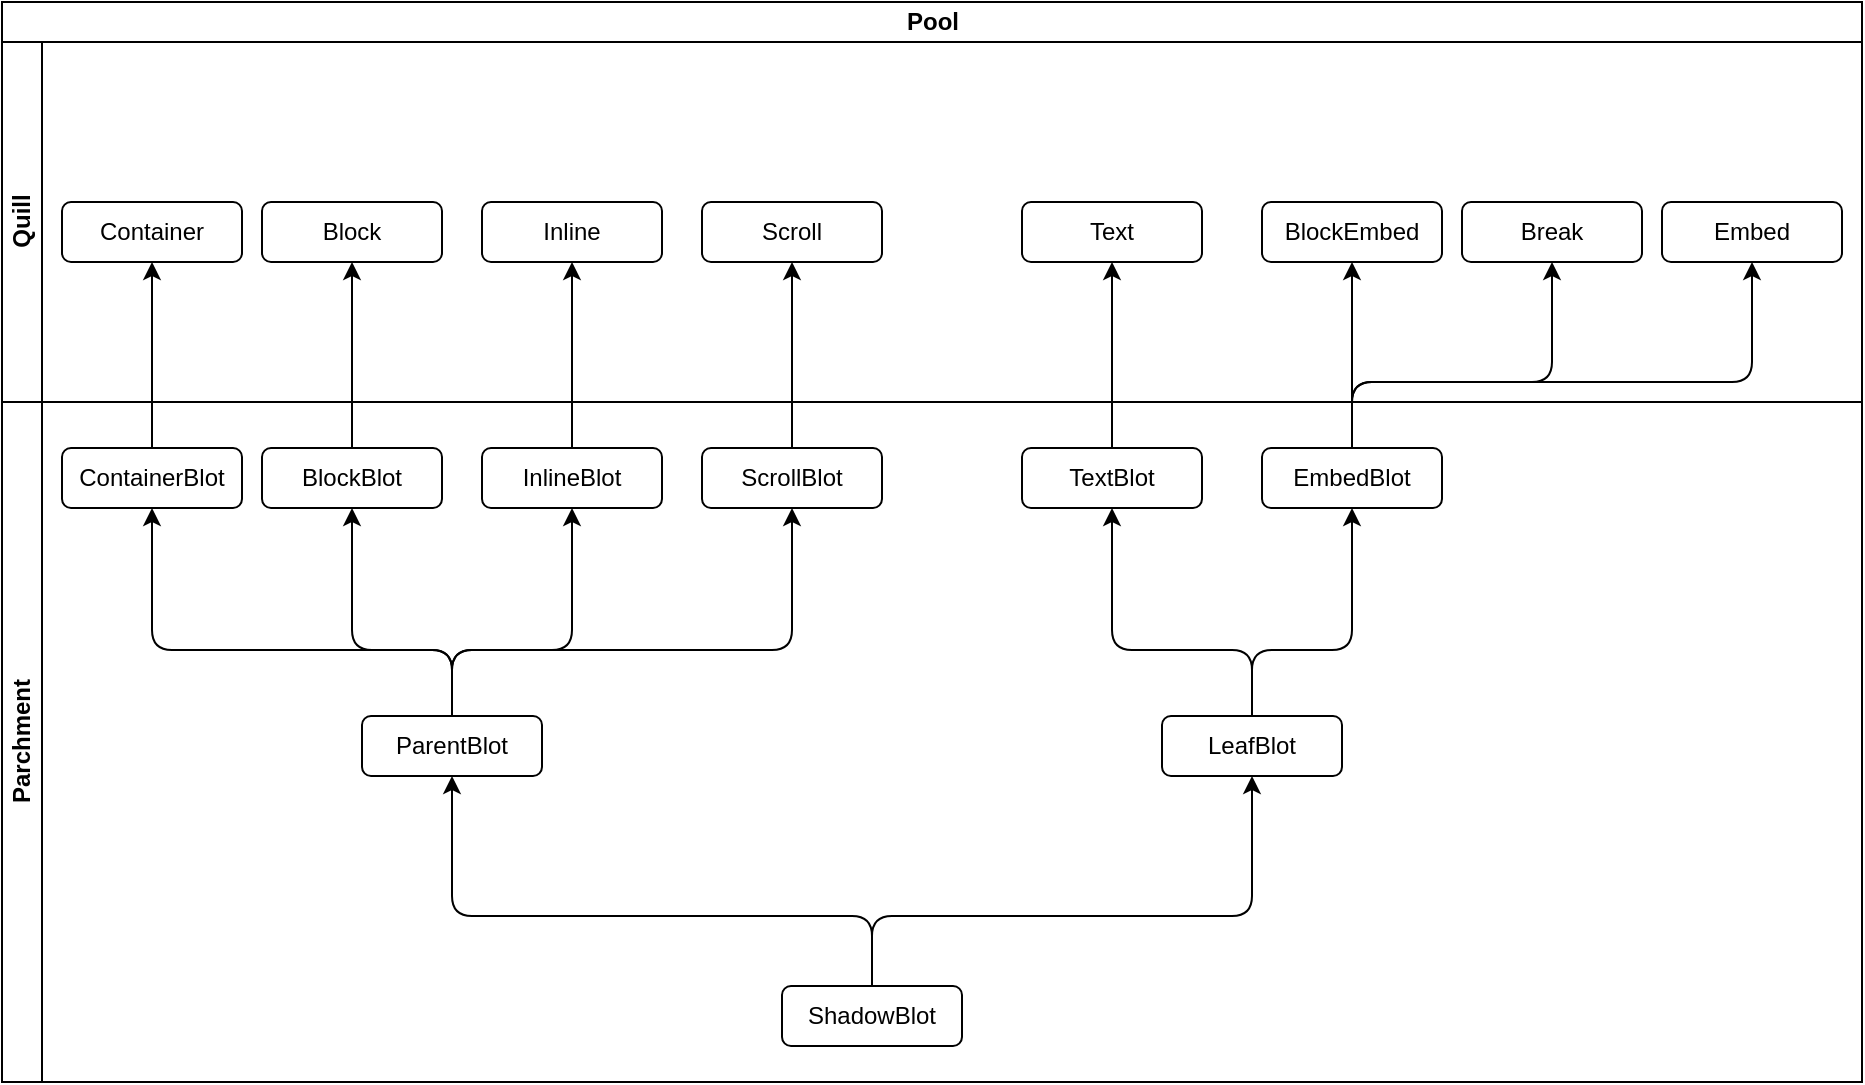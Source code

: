 <mxfile>
    <diagram id="pS0QejiUJLAIlTwYem3M" name="Page-1">
        <mxGraphModel dx="1419" dy="814" grid="1" gridSize="10" guides="1" tooltips="1" connect="1" arrows="1" fold="1" page="1" pageScale="1" pageWidth="827" pageHeight="1169" background="#FFFFFF" math="0" shadow="0">
            <root>
                <mxCell id="0"/>
                <mxCell id="1" parent="0"/>
                <mxCell id="2" value="Pool" style="swimlane;childLayout=stackLayout;resizeParent=1;resizeParentMax=0;horizontal=1;startSize=20;horizontalStack=0;html=1;" parent="1" vertex="1">
                    <mxGeometry x="50" y="40" width="930" height="540" as="geometry"/>
                </mxCell>
                <mxCell id="4" value="Quill" style="swimlane;startSize=20;horizontal=0;html=1;" parent="2" vertex="1">
                    <mxGeometry y="20" width="930" height="180" as="geometry">
                        <mxRectangle y="20" width="930" height="30" as="alternateBounds"/>
                    </mxGeometry>
                </mxCell>
                <mxCell id="28" value="Container" style="rounded=1;whiteSpace=wrap;html=1;" parent="4" vertex="1">
                    <mxGeometry x="30" y="80" width="90" height="30" as="geometry"/>
                </mxCell>
                <mxCell id="29" value="Block" style="rounded=1;whiteSpace=wrap;html=1;" parent="4" vertex="1">
                    <mxGeometry x="130" y="80" width="90" height="30" as="geometry"/>
                </mxCell>
                <mxCell id="30" value="BlockEmbed" style="rounded=1;whiteSpace=wrap;html=1;" parent="4" vertex="1">
                    <mxGeometry x="630" y="80" width="90" height="30" as="geometry"/>
                </mxCell>
                <mxCell id="31" value="Break" style="rounded=1;whiteSpace=wrap;html=1;" parent="4" vertex="1">
                    <mxGeometry x="730" y="80" width="90" height="30" as="geometry"/>
                </mxCell>
                <mxCell id="32" value="Embed" style="rounded=1;whiteSpace=wrap;html=1;" parent="4" vertex="1">
                    <mxGeometry x="830" y="80" width="90" height="30" as="geometry"/>
                </mxCell>
                <mxCell id="33" value="Inline" style="rounded=1;whiteSpace=wrap;html=1;" parent="4" vertex="1">
                    <mxGeometry x="240" y="80" width="90" height="30" as="geometry"/>
                </mxCell>
                <mxCell id="34" value="Scroll" style="rounded=1;whiteSpace=wrap;html=1;" parent="4" vertex="1">
                    <mxGeometry x="350" y="80" width="90" height="30" as="geometry"/>
                </mxCell>
                <mxCell id="35" value="Text" style="rounded=1;whiteSpace=wrap;html=1;" parent="4" vertex="1">
                    <mxGeometry x="510" y="80" width="90" height="30" as="geometry"/>
                </mxCell>
                <mxCell id="5" value="Parchment" style="swimlane;startSize=20;horizontal=0;html=1;" parent="2" vertex="1">
                    <mxGeometry y="200" width="930" height="340" as="geometry">
                        <mxRectangle y="200" width="930" height="30" as="alternateBounds"/>
                    </mxGeometry>
                </mxCell>
                <mxCell id="8" value="" style="edgeStyle=none;html=1;exitX=0.5;exitY=0;exitDx=0;exitDy=0;entryX=0.5;entryY=1;entryDx=0;entryDy=0;" parent="5" source="6" target="7" edge="1">
                    <mxGeometry relative="1" as="geometry">
                        <Array as="points">
                            <mxPoint x="435" y="257"/>
                            <mxPoint x="225" y="257"/>
                        </Array>
                    </mxGeometry>
                </mxCell>
                <mxCell id="25" style="edgeStyle=none;html=1;entryX=0.5;entryY=1;entryDx=0;entryDy=0;exitX=0.5;exitY=0;exitDx=0;exitDy=0;" parent="5" source="6" target="9" edge="1">
                    <mxGeometry relative="1" as="geometry">
                        <Array as="points">
                            <mxPoint x="435" y="257"/>
                            <mxPoint x="625" y="257"/>
                        </Array>
                    </mxGeometry>
                </mxCell>
                <mxCell id="6" value="ShadowBlot" style="rounded=1;whiteSpace=wrap;html=1;" parent="5" vertex="1">
                    <mxGeometry x="390" y="292" width="90" height="30" as="geometry"/>
                </mxCell>
                <mxCell id="12" value="" style="edgeStyle=none;html=1;entryX=0.5;entryY=1;entryDx=0;entryDy=0;exitX=0.5;exitY=0;exitDx=0;exitDy=0;" parent="5" source="7" target="11" edge="1">
                    <mxGeometry relative="1" as="geometry">
                        <mxPoint x="140" y="107" as="targetPoint"/>
                        <Array as="points">
                            <mxPoint x="225" y="124"/>
                            <mxPoint x="75" y="124"/>
                        </Array>
                    </mxGeometry>
                </mxCell>
                <mxCell id="27" style="edgeStyle=none;html=1;entryX=0.5;entryY=1;entryDx=0;entryDy=0;exitX=0.5;exitY=0;exitDx=0;exitDy=0;" parent="5" source="7" target="23" edge="1">
                    <mxGeometry relative="1" as="geometry">
                        <Array as="points">
                            <mxPoint x="225" y="124"/>
                            <mxPoint x="395" y="124"/>
                        </Array>
                    </mxGeometry>
                </mxCell>
                <mxCell id="7" value="ParentBlot" style="rounded=1;whiteSpace=wrap;html=1;" parent="5" vertex="1">
                    <mxGeometry x="180" y="157" width="90" height="30" as="geometry"/>
                </mxCell>
                <mxCell id="19" value="" style="edgeStyle=none;html=1;entryX=0.5;entryY=1;entryDx=0;entryDy=0;" parent="5" source="9" target="22" edge="1">
                    <mxGeometry relative="1" as="geometry">
                        <mxPoint x="661.875" y="107" as="targetPoint"/>
                        <Array as="points">
                            <mxPoint x="625" y="124"/>
                            <mxPoint x="675" y="124"/>
                        </Array>
                    </mxGeometry>
                </mxCell>
                <mxCell id="26" style="edgeStyle=none;html=1;entryX=0.5;entryY=1;entryDx=0;entryDy=0;" parent="5" source="9" target="24" edge="1">
                    <mxGeometry relative="1" as="geometry">
                        <Array as="points">
                            <mxPoint x="625" y="124"/>
                            <mxPoint x="555" y="124"/>
                        </Array>
                    </mxGeometry>
                </mxCell>
                <mxCell id="9" value="LeafBlot" style="rounded=1;whiteSpace=wrap;html=1;" parent="5" vertex="1">
                    <mxGeometry x="580" y="157" width="90" height="30" as="geometry"/>
                </mxCell>
                <mxCell id="11" value="ContainerBlot" style="rounded=1;whiteSpace=wrap;html=1;" parent="5" vertex="1">
                    <mxGeometry x="30" y="23" width="90" height="30" as="geometry"/>
                </mxCell>
                <mxCell id="17" value="BlockBlot" style="rounded=1;whiteSpace=wrap;html=1;" parent="5" vertex="1">
                    <mxGeometry x="130" y="23" width="90" height="30" as="geometry"/>
                </mxCell>
                <mxCell id="21" value="InlineBlot" style="rounded=1;whiteSpace=wrap;html=1;" parent="5" vertex="1">
                    <mxGeometry x="240" y="23" width="90" height="30" as="geometry"/>
                </mxCell>
                <mxCell id="22" value="EmbedBlot" style="rounded=1;whiteSpace=wrap;html=1;" parent="5" vertex="1">
                    <mxGeometry x="630" y="23" width="90" height="30" as="geometry"/>
                </mxCell>
                <mxCell id="23" value="ScrollBlot" style="rounded=1;whiteSpace=wrap;html=1;" parent="5" vertex="1">
                    <mxGeometry x="350" y="23" width="90" height="30" as="geometry"/>
                </mxCell>
                <mxCell id="24" value="TextBlot" style="rounded=1;whiteSpace=wrap;html=1;" parent="5" vertex="1">
                    <mxGeometry x="510" y="23" width="90" height="30" as="geometry"/>
                </mxCell>
                <mxCell id="16" style="edgeStyle=none;html=1;entryX=0.5;entryY=1;entryDx=0;entryDy=0;" parent="5" source="7" target="17" edge="1">
                    <mxGeometry relative="1" as="geometry">
                        <mxPoint x="200" y="107" as="targetPoint"/>
                        <Array as="points">
                            <mxPoint x="225" y="124"/>
                            <mxPoint x="175" y="124"/>
                        </Array>
                    </mxGeometry>
                </mxCell>
                <mxCell id="20" style="edgeStyle=none;html=1;exitX=0.5;exitY=0;exitDx=0;exitDy=0;entryX=0.5;entryY=1;entryDx=0;entryDy=0;" parent="5" source="7" target="21" edge="1">
                    <mxGeometry relative="1" as="geometry">
                        <mxPoint x="280" y="107" as="targetPoint"/>
                        <mxPoint x="225" y="154" as="sourcePoint"/>
                        <Array as="points">
                            <mxPoint x="225" y="124"/>
                            <mxPoint x="285" y="124"/>
                        </Array>
                    </mxGeometry>
                </mxCell>
                <mxCell id="36" style="edgeStyle=none;html=1;entryX=0.5;entryY=1;entryDx=0;entryDy=0;" parent="2" source="11" target="28" edge="1">
                    <mxGeometry relative="1" as="geometry"/>
                </mxCell>
                <mxCell id="37" style="edgeStyle=none;html=1;entryX=0.5;entryY=1;entryDx=0;entryDy=0;" parent="2" source="17" target="29" edge="1">
                    <mxGeometry relative="1" as="geometry"/>
                </mxCell>
                <mxCell id="38" style="edgeStyle=none;html=1;entryX=0.5;entryY=1;entryDx=0;entryDy=0;" parent="2" source="21" target="33" edge="1">
                    <mxGeometry relative="1" as="geometry"/>
                </mxCell>
                <mxCell id="39" style="edgeStyle=none;html=1;" parent="2" source="23" target="34" edge="1">
                    <mxGeometry relative="1" as="geometry"/>
                </mxCell>
                <mxCell id="40" style="edgeStyle=none;html=1;entryX=0.5;entryY=1;entryDx=0;entryDy=0;" parent="2" source="24" target="35" edge="1">
                    <mxGeometry relative="1" as="geometry"/>
                </mxCell>
                <mxCell id="41" style="edgeStyle=none;html=1;entryX=0.5;entryY=1;entryDx=0;entryDy=0;" parent="2" source="22" target="30" edge="1">
                    <mxGeometry relative="1" as="geometry"/>
                </mxCell>
                <mxCell id="44" style="edgeStyle=none;html=1;entryX=0.5;entryY=1;entryDx=0;entryDy=0;exitX=0.5;exitY=0;exitDx=0;exitDy=0;" parent="2" source="22" target="31" edge="1">
                    <mxGeometry relative="1" as="geometry">
                        <Array as="points">
                            <mxPoint x="675" y="190"/>
                            <mxPoint x="775" y="190"/>
                        </Array>
                    </mxGeometry>
                </mxCell>
                <mxCell id="45" style="edgeStyle=none;html=1;entryX=0.5;entryY=1;entryDx=0;entryDy=0;exitX=0.5;exitY=0;exitDx=0;exitDy=0;" parent="2" source="22" target="32" edge="1">
                    <mxGeometry relative="1" as="geometry">
                        <Array as="points">
                            <mxPoint x="675" y="190"/>
                            <mxPoint x="875" y="190"/>
                        </Array>
                    </mxGeometry>
                </mxCell>
            </root>
        </mxGraphModel>
    </diagram>
</mxfile>